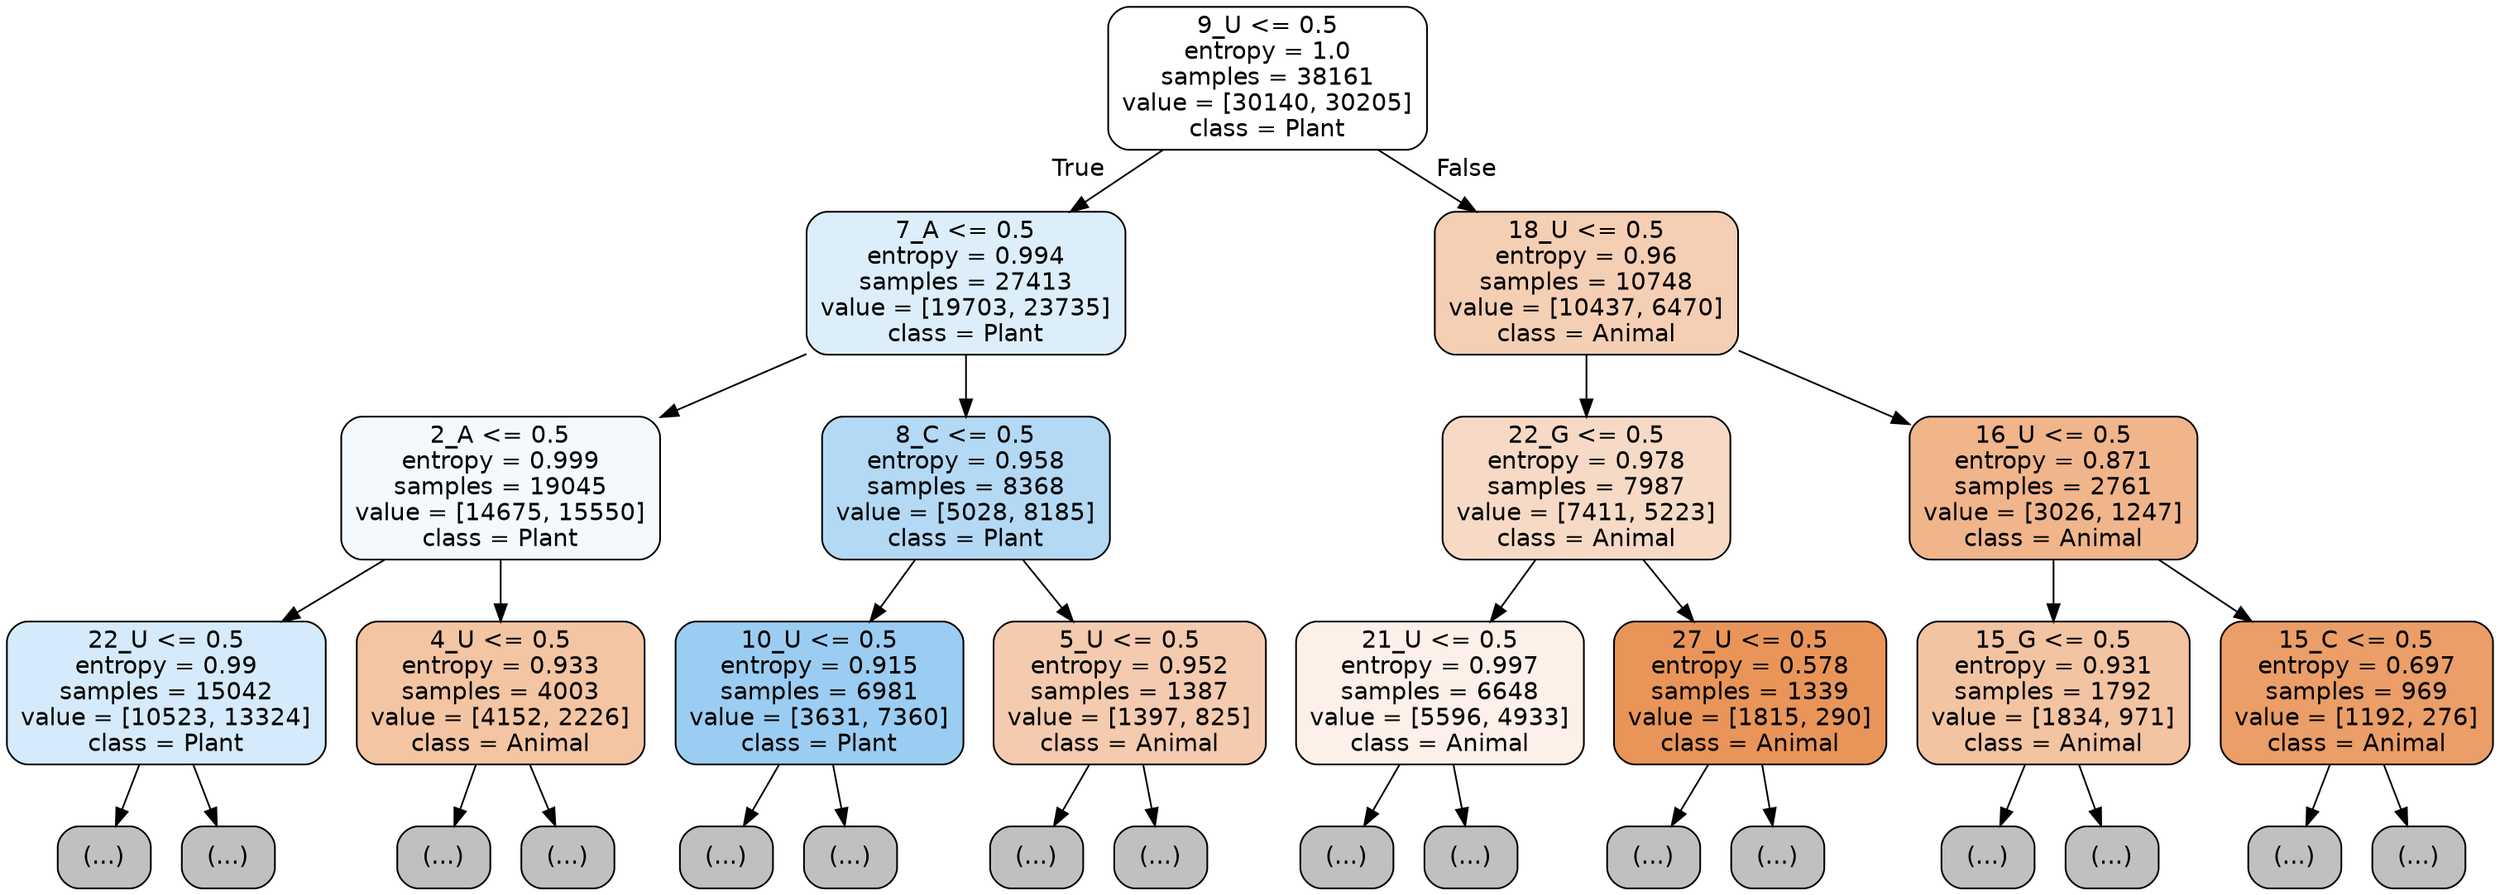 digraph Tree {
node [shape=box, style="filled, rounded", color="black", fontname="helvetica"] ;
edge [fontname="helvetica"] ;
0 [label="9_U <= 0.5\nentropy = 1.0\nsamples = 38161\nvalue = [30140, 30205]\nclass = Plant", fillcolor="#ffffff"] ;
1 [label="7_A <= 0.5\nentropy = 0.994\nsamples = 27413\nvalue = [19703, 23735]\nclass = Plant", fillcolor="#ddeefb"] ;
0 -> 1 [labeldistance=2.5, labelangle=45, headlabel="True"] ;
2 [label="2_A <= 0.5\nentropy = 0.999\nsamples = 19045\nvalue = [14675, 15550]\nclass = Plant", fillcolor="#f4f9fe"] ;
1 -> 2 ;
3 [label="22_U <= 0.5\nentropy = 0.99\nsamples = 15042\nvalue = [10523, 13324]\nclass = Plant", fillcolor="#d5eafa"] ;
2 -> 3 ;
4 [label="(...)", fillcolor="#C0C0C0"] ;
3 -> 4 ;
6035 [label="(...)", fillcolor="#C0C0C0"] ;
3 -> 6035 ;
6824 [label="4_U <= 0.5\nentropy = 0.933\nsamples = 4003\nvalue = [4152, 2226]\nclass = Animal", fillcolor="#f3c5a3"] ;
2 -> 6824 ;
6825 [label="(...)", fillcolor="#C0C0C0"] ;
6824 -> 6825 ;
8412 [label="(...)", fillcolor="#C0C0C0"] ;
6824 -> 8412 ;
8917 [label="8_C <= 0.5\nentropy = 0.958\nsamples = 8368\nvalue = [5028, 8185]\nclass = Plant", fillcolor="#b3d9f5"] ;
1 -> 8917 ;
8918 [label="10_U <= 0.5\nentropy = 0.915\nsamples = 6981\nvalue = [3631, 7360]\nclass = Plant", fillcolor="#9bcdf2"] ;
8917 -> 8918 ;
8919 [label="(...)", fillcolor="#C0C0C0"] ;
8918 -> 8919 ;
10824 [label="(...)", fillcolor="#C0C0C0"] ;
8918 -> 10824 ;
11515 [label="5_U <= 0.5\nentropy = 0.952\nsamples = 1387\nvalue = [1397, 825]\nclass = Animal", fillcolor="#f4cbae"] ;
8917 -> 11515 ;
11516 [label="(...)", fillcolor="#C0C0C0"] ;
11515 -> 11516 ;
12053 [label="(...)", fillcolor="#C0C0C0"] ;
11515 -> 12053 ;
12220 [label="18_U <= 0.5\nentropy = 0.96\nsamples = 10748\nvalue = [10437, 6470]\nclass = Animal", fillcolor="#f5cfb4"] ;
0 -> 12220 [labeldistance=2.5, labelangle=-45, headlabel="False"] ;
12221 [label="22_G <= 0.5\nentropy = 0.978\nsamples = 7987\nvalue = [7411, 5223]\nclass = Animal", fillcolor="#f7dac5"] ;
12220 -> 12221 ;
12222 [label="21_U <= 0.5\nentropy = 0.997\nsamples = 6648\nvalue = [5596, 4933]\nclass = Animal", fillcolor="#fcf0e8"] ;
12221 -> 12222 ;
12223 [label="(...)", fillcolor="#C0C0C0"] ;
12222 -> 12223 ;
14574 [label="(...)", fillcolor="#C0C0C0"] ;
12222 -> 14574 ;
15275 [label="27_U <= 0.5\nentropy = 0.578\nsamples = 1339\nvalue = [1815, 290]\nclass = Animal", fillcolor="#e99559"] ;
12221 -> 15275 ;
15276 [label="(...)", fillcolor="#C0C0C0"] ;
15275 -> 15276 ;
15719 [label="(...)", fillcolor="#C0C0C0"] ;
15275 -> 15719 ;
15722 [label="16_U <= 0.5\nentropy = 0.871\nsamples = 2761\nvalue = [3026, 1247]\nclass = Animal", fillcolor="#f0b58b"] ;
12220 -> 15722 ;
15723 [label="15_G <= 0.5\nentropy = 0.931\nsamples = 1792\nvalue = [1834, 971]\nclass = Animal", fillcolor="#f3c4a2"] ;
15722 -> 15723 ;
15724 [label="(...)", fillcolor="#C0C0C0"] ;
15723 -> 15724 ;
16419 [label="(...)", fillcolor="#C0C0C0"] ;
15723 -> 16419 ;
16688 [label="15_C <= 0.5\nentropy = 0.697\nsamples = 969\nvalue = [1192, 276]\nclass = Animal", fillcolor="#eb9e67"] ;
15722 -> 16688 ;
16689 [label="(...)", fillcolor="#C0C0C0"] ;
16688 -> 16689 ;
16976 [label="(...)", fillcolor="#C0C0C0"] ;
16688 -> 16976 ;
}